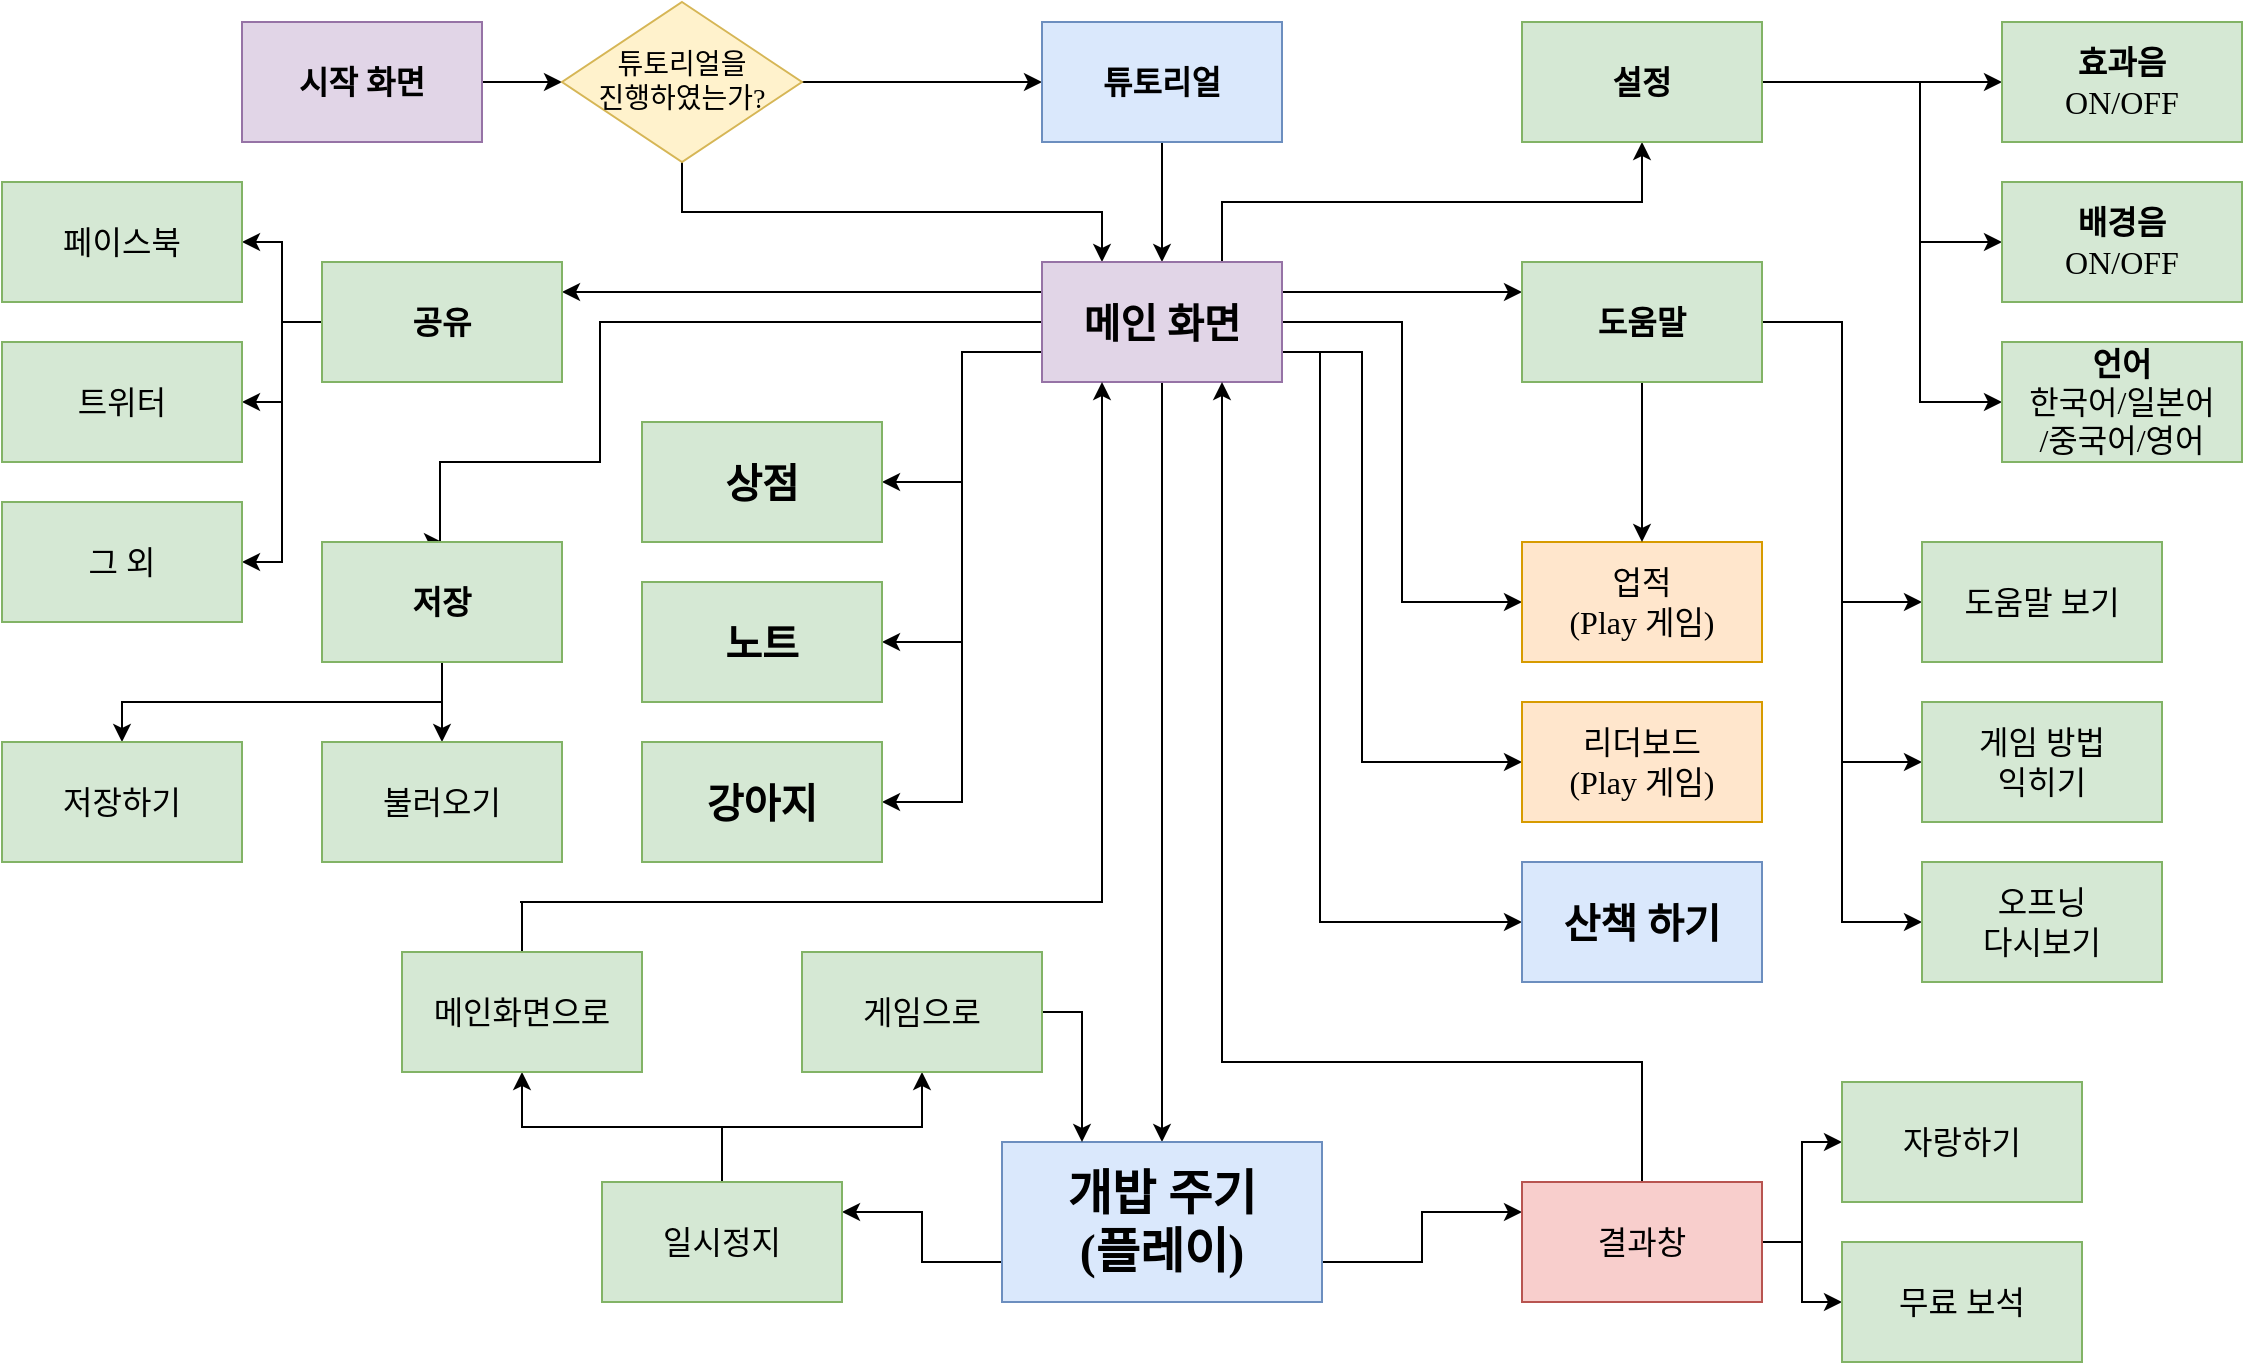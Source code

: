 <mxfile version="12.1.3" type="github" pages="1">
  <diagram id="CbqubE26liiaIoYuW3zU" name="Page-1">
    <mxGraphModel dx="2179" dy="1113" grid="1" gridSize="10" guides="1" tooltips="1" connect="1" arrows="1" fold="1" page="1" pageScale="1" pageWidth="827" pageHeight="1169" math="0" shadow="0">
      <root>
        <mxCell id="0"/>
        <mxCell id="1" parent="0"/>
        <mxCell id="TBT-of8__Zpy7oLFt57h-6" value="" style="edgeStyle=orthogonalEdgeStyle;rounded=0;orthogonalLoop=1;jettySize=auto;html=1;fontFamily=Verdana;" edge="1" parent="1" source="TBT-of8__Zpy7oLFt57h-1" target="TBT-of8__Zpy7oLFt57h-2">
          <mxGeometry relative="1" as="geometry"/>
        </mxCell>
        <mxCell id="TBT-of8__Zpy7oLFt57h-1" value="&lt;font style=&quot;font-size: 16px&quot;&gt;&lt;b&gt;시작 화면&lt;/b&gt;&lt;/font&gt;" style="rounded=0;whiteSpace=wrap;html=1;fillColor=#e1d5e7;strokeColor=#9673a6;fontFamily=Verdana;" vertex="1" parent="1">
          <mxGeometry x="-80" y="40" width="120" height="60" as="geometry"/>
        </mxCell>
        <mxCell id="TBT-of8__Zpy7oLFt57h-7" value="" style="edgeStyle=orthogonalEdgeStyle;rounded=0;orthogonalLoop=1;jettySize=auto;html=1;fontFamily=Verdana;" edge="1" parent="1" source="TBT-of8__Zpy7oLFt57h-2" target="TBT-of8__Zpy7oLFt57h-3">
          <mxGeometry relative="1" as="geometry"/>
        </mxCell>
        <mxCell id="TBT-of8__Zpy7oLFt57h-68" style="edgeStyle=orthogonalEdgeStyle;rounded=0;orthogonalLoop=1;jettySize=auto;html=1;exitX=0.5;exitY=1;exitDx=0;exitDy=0;entryX=0.25;entryY=0;entryDx=0;entryDy=0;fontFamily=Verdana;fontSize=16;" edge="1" parent="1" source="TBT-of8__Zpy7oLFt57h-2" target="TBT-of8__Zpy7oLFt57h-4">
          <mxGeometry relative="1" as="geometry"/>
        </mxCell>
        <mxCell id="TBT-of8__Zpy7oLFt57h-2" value="&lt;font style=&quot;font-size: 14px&quot;&gt;튜토리얼을&lt;br&gt;진행하였는가?&lt;/font&gt;" style="rhombus;whiteSpace=wrap;html=1;fillColor=#fff2cc;strokeColor=#d6b656;fontFamily=Verdana;" vertex="1" parent="1">
          <mxGeometry x="80" y="30" width="120" height="80" as="geometry"/>
        </mxCell>
        <mxCell id="TBT-of8__Zpy7oLFt57h-11" value="" style="edgeStyle=orthogonalEdgeStyle;rounded=0;orthogonalLoop=1;jettySize=auto;html=1;fontFamily=Verdana;" edge="1" parent="1" source="TBT-of8__Zpy7oLFt57h-3" target="TBT-of8__Zpy7oLFt57h-4">
          <mxGeometry relative="1" as="geometry"/>
        </mxCell>
        <mxCell id="TBT-of8__Zpy7oLFt57h-3" value="&lt;font style=&quot;font-size: 16px&quot;&gt;&lt;b&gt;튜토리얼&lt;/b&gt;&lt;/font&gt;" style="rounded=0;whiteSpace=wrap;html=1;fillColor=#dae8fc;strokeColor=#6c8ebf;fontFamily=Verdana;" vertex="1" parent="1">
          <mxGeometry x="320" y="40" width="120" height="60" as="geometry"/>
        </mxCell>
        <mxCell id="TBT-of8__Zpy7oLFt57h-13" value="" style="edgeStyle=orthogonalEdgeStyle;rounded=0;orthogonalLoop=1;jettySize=auto;html=1;exitX=0.75;exitY=0;exitDx=0;exitDy=0;fontFamily=Verdana;" edge="1" parent="1" source="TBT-of8__Zpy7oLFt57h-4" target="TBT-of8__Zpy7oLFt57h-12">
          <mxGeometry relative="1" as="geometry"/>
        </mxCell>
        <mxCell id="TBT-of8__Zpy7oLFt57h-50" style="edgeStyle=orthogonalEdgeStyle;rounded=0;orthogonalLoop=1;jettySize=auto;html=1;entryX=0;entryY=0.5;entryDx=0;entryDy=0;fontFamily=Verdana;fontSize=16;exitX=1;exitY=0.5;exitDx=0;exitDy=0;" edge="1" parent="1" source="TBT-of8__Zpy7oLFt57h-4" target="TBT-of8__Zpy7oLFt57h-20">
          <mxGeometry relative="1" as="geometry">
            <mxPoint x="450" y="270" as="sourcePoint"/>
            <Array as="points">
              <mxPoint x="500" y="190"/>
              <mxPoint x="500" y="330"/>
            </Array>
          </mxGeometry>
        </mxCell>
        <mxCell id="TBT-of8__Zpy7oLFt57h-51" style="edgeStyle=orthogonalEdgeStyle;rounded=0;orthogonalLoop=1;jettySize=auto;html=1;exitX=1;exitY=0.75;exitDx=0;exitDy=0;entryX=0;entryY=0.5;entryDx=0;entryDy=0;fontFamily=Verdana;fontSize=16;" edge="1" parent="1" source="TBT-of8__Zpy7oLFt57h-4" target="TBT-of8__Zpy7oLFt57h-22">
          <mxGeometry relative="1" as="geometry">
            <Array as="points">
              <mxPoint x="480" y="205"/>
              <mxPoint x="480" y="410"/>
            </Array>
          </mxGeometry>
        </mxCell>
        <mxCell id="TBT-of8__Zpy7oLFt57h-57" style="edgeStyle=orthogonalEdgeStyle;rounded=0;orthogonalLoop=1;jettySize=auto;html=1;exitX=1;exitY=0.75;exitDx=0;exitDy=0;entryX=0;entryY=0.5;entryDx=0;entryDy=0;fontFamily=Verdana;fontSize=16;" edge="1" parent="1" source="TBT-of8__Zpy7oLFt57h-4" target="TBT-of8__Zpy7oLFt57h-52">
          <mxGeometry relative="1" as="geometry">
            <Array as="points">
              <mxPoint x="459" y="205"/>
              <mxPoint x="459" y="490"/>
            </Array>
          </mxGeometry>
        </mxCell>
        <mxCell id="TBT-of8__Zpy7oLFt57h-59" style="edgeStyle=orthogonalEdgeStyle;rounded=0;orthogonalLoop=1;jettySize=auto;html=1;exitX=1;exitY=0.25;exitDx=0;exitDy=0;entryX=0;entryY=0.25;entryDx=0;entryDy=0;fontFamily=Verdana;fontSize=16;" edge="1" parent="1" source="TBT-of8__Zpy7oLFt57h-4" target="TBT-of8__Zpy7oLFt57h-41">
          <mxGeometry relative="1" as="geometry"/>
        </mxCell>
        <mxCell id="TBT-of8__Zpy7oLFt57h-63" style="edgeStyle=orthogonalEdgeStyle;rounded=0;orthogonalLoop=1;jettySize=auto;html=1;exitX=0.5;exitY=1;exitDx=0;exitDy=0;entryX=0.5;entryY=0;entryDx=0;entryDy=0;fontFamily=Verdana;fontSize=16;" edge="1" parent="1" source="TBT-of8__Zpy7oLFt57h-4" target="TBT-of8__Zpy7oLFt57h-60">
          <mxGeometry relative="1" as="geometry"/>
        </mxCell>
        <mxCell id="TBT-of8__Zpy7oLFt57h-69" style="edgeStyle=orthogonalEdgeStyle;rounded=0;orthogonalLoop=1;jettySize=auto;html=1;exitX=0;exitY=0.25;exitDx=0;exitDy=0;entryX=1;entryY=0.25;entryDx=0;entryDy=0;fontFamily=Verdana;fontSize=16;" edge="1" parent="1" source="TBT-of8__Zpy7oLFt57h-4" target="TBT-of8__Zpy7oLFt57h-24">
          <mxGeometry relative="1" as="geometry"/>
        </mxCell>
        <mxCell id="TBT-of8__Zpy7oLFt57h-70" style="edgeStyle=orthogonalEdgeStyle;rounded=0;orthogonalLoop=1;jettySize=auto;html=1;exitX=0;exitY=0.5;exitDx=0;exitDy=0;entryX=0.5;entryY=0;entryDx=0;entryDy=0;fontFamily=Verdana;fontSize=16;" edge="1" parent="1" source="TBT-of8__Zpy7oLFt57h-4" target="TBT-of8__Zpy7oLFt57h-33">
          <mxGeometry relative="1" as="geometry">
            <Array as="points">
              <mxPoint x="99" y="190"/>
              <mxPoint x="99" y="260"/>
              <mxPoint x="19" y="260"/>
            </Array>
          </mxGeometry>
        </mxCell>
        <mxCell id="TBT-of8__Zpy7oLFt57h-71" style="edgeStyle=orthogonalEdgeStyle;rounded=0;orthogonalLoop=1;jettySize=auto;html=1;exitX=0;exitY=0.75;exitDx=0;exitDy=0;entryX=1;entryY=0.5;entryDx=0;entryDy=0;fontFamily=Verdana;fontSize=16;" edge="1" parent="1" source="TBT-of8__Zpy7oLFt57h-4" target="TBT-of8__Zpy7oLFt57h-53">
          <mxGeometry relative="1" as="geometry"/>
        </mxCell>
        <mxCell id="TBT-of8__Zpy7oLFt57h-72" style="edgeStyle=orthogonalEdgeStyle;rounded=0;orthogonalLoop=1;jettySize=auto;html=1;exitX=0;exitY=0.75;exitDx=0;exitDy=0;entryX=1;entryY=0.5;entryDx=0;entryDy=0;fontFamily=Verdana;fontSize=16;" edge="1" parent="1" source="TBT-of8__Zpy7oLFt57h-4" target="TBT-of8__Zpy7oLFt57h-55">
          <mxGeometry relative="1" as="geometry"/>
        </mxCell>
        <mxCell id="TBT-of8__Zpy7oLFt57h-73" style="edgeStyle=orthogonalEdgeStyle;rounded=0;orthogonalLoop=1;jettySize=auto;html=1;exitX=0;exitY=0.75;exitDx=0;exitDy=0;entryX=1;entryY=0.5;entryDx=0;entryDy=0;fontFamily=Verdana;fontSize=16;" edge="1" parent="1" source="TBT-of8__Zpy7oLFt57h-4" target="TBT-of8__Zpy7oLFt57h-56">
          <mxGeometry relative="1" as="geometry"/>
        </mxCell>
        <mxCell id="TBT-of8__Zpy7oLFt57h-4" value="&lt;font style=&quot;font-size: 20px&quot;&gt;&lt;b&gt;메인 화면&lt;/b&gt;&lt;/font&gt;" style="rounded=0;whiteSpace=wrap;html=1;fillColor=#e1d5e7;strokeColor=#9673a6;fontFamily=Verdana;" vertex="1" parent="1">
          <mxGeometry x="320" y="160" width="120" height="60" as="geometry"/>
        </mxCell>
        <mxCell id="TBT-of8__Zpy7oLFt57h-15" value="" style="edgeStyle=orthogonalEdgeStyle;rounded=0;orthogonalLoop=1;jettySize=auto;html=1;fontFamily=Verdana;" edge="1" parent="1" source="TBT-of8__Zpy7oLFt57h-12" target="TBT-of8__Zpy7oLFt57h-14">
          <mxGeometry relative="1" as="geometry"/>
        </mxCell>
        <mxCell id="TBT-of8__Zpy7oLFt57h-18" style="edgeStyle=orthogonalEdgeStyle;rounded=0;orthogonalLoop=1;jettySize=auto;html=1;exitX=1;exitY=0.5;exitDx=0;exitDy=0;entryX=0;entryY=0.5;entryDx=0;entryDy=0;fontFamily=Verdana;" edge="1" parent="1" source="TBT-of8__Zpy7oLFt57h-12" target="TBT-of8__Zpy7oLFt57h-16">
          <mxGeometry relative="1" as="geometry">
            <Array as="points">
              <mxPoint x="759" y="70"/>
              <mxPoint x="759" y="150"/>
            </Array>
          </mxGeometry>
        </mxCell>
        <mxCell id="TBT-of8__Zpy7oLFt57h-19" style="edgeStyle=orthogonalEdgeStyle;rounded=0;orthogonalLoop=1;jettySize=auto;html=1;exitX=1;exitY=0.5;exitDx=0;exitDy=0;entryX=0;entryY=0.5;entryDx=0;entryDy=0;fontFamily=Verdana;" edge="1" parent="1" source="TBT-of8__Zpy7oLFt57h-12" target="TBT-of8__Zpy7oLFt57h-17">
          <mxGeometry relative="1" as="geometry">
            <Array as="points">
              <mxPoint x="759" y="70"/>
              <mxPoint x="759" y="230"/>
            </Array>
          </mxGeometry>
        </mxCell>
        <mxCell id="TBT-of8__Zpy7oLFt57h-12" value="&lt;font size=&quot;1&quot;&gt;&lt;span style=&quot;font-size: 16px&quot;&gt;&lt;b&gt;설정&lt;/b&gt;&lt;/span&gt;&lt;/font&gt;" style="rounded=0;whiteSpace=wrap;html=1;fillColor=#d5e8d4;strokeColor=#82b366;fontFamily=Verdana;" vertex="1" parent="1">
          <mxGeometry x="560" y="40" width="120" height="60" as="geometry"/>
        </mxCell>
        <mxCell id="TBT-of8__Zpy7oLFt57h-14" value="&lt;font size=&quot;1&quot;&gt;&lt;span style=&quot;font-size: 16px&quot;&gt;&lt;b&gt;효과음&lt;/b&gt;&lt;br&gt;ON/OFF&lt;br&gt;&lt;/span&gt;&lt;/font&gt;" style="rounded=0;whiteSpace=wrap;html=1;fillColor=#d5e8d4;strokeColor=#82b366;fontFamily=Verdana;" vertex="1" parent="1">
          <mxGeometry x="800" y="40" width="120" height="60" as="geometry"/>
        </mxCell>
        <mxCell id="TBT-of8__Zpy7oLFt57h-16" value="&lt;font&gt;&lt;span style=&quot;font-size: 16px&quot;&gt;&lt;b&gt;배경음&lt;/b&gt;&lt;br&gt;ON/OFF&lt;br&gt;&lt;/span&gt;&lt;/font&gt;" style="rounded=0;whiteSpace=wrap;html=1;fillColor=#d5e8d4;strokeColor=#82b366;fontFamily=Verdana;" vertex="1" parent="1">
          <mxGeometry x="800" y="120" width="120" height="60" as="geometry"/>
        </mxCell>
        <mxCell id="TBT-of8__Zpy7oLFt57h-17" value="&lt;font size=&quot;1&quot;&gt;&lt;span style=&quot;font-size: 16px&quot;&gt;&lt;b&gt;언어&lt;/b&gt;&lt;br&gt;한국어/일본어&lt;br&gt;/중국어/영어&lt;br&gt;&lt;/span&gt;&lt;/font&gt;" style="rounded=0;whiteSpace=wrap;html=1;fillColor=#d5e8d4;strokeColor=#82b366;fontFamily=Verdana;" vertex="1" parent="1">
          <mxGeometry x="800" y="200" width="120" height="60" as="geometry"/>
        </mxCell>
        <mxCell id="TBT-of8__Zpy7oLFt57h-20" value="&lt;font style=&quot;font-size: 16px&quot;&gt;업적&lt;br&gt;(Play 게임)&lt;br&gt;&lt;/font&gt;" style="rounded=0;whiteSpace=wrap;html=1;fillColor=#ffe6cc;strokeColor=#d79b00;fontFamily=Verdana;" vertex="1" parent="1">
          <mxGeometry x="560" y="300" width="120" height="60" as="geometry"/>
        </mxCell>
        <mxCell id="TBT-of8__Zpy7oLFt57h-22" value="&lt;font style=&quot;font-size: 16px&quot;&gt;리더보드&lt;br&gt;&lt;/font&gt;&lt;span style=&quot;font-size: 16px&quot;&gt;(Play 게임)&lt;/span&gt;" style="rounded=0;whiteSpace=wrap;html=1;fillColor=#ffe6cc;strokeColor=#d79b00;fontFamily=Verdana;" vertex="1" parent="1">
          <mxGeometry x="560" y="380" width="120" height="60" as="geometry"/>
        </mxCell>
        <mxCell id="TBT-of8__Zpy7oLFt57h-30" style="edgeStyle=orthogonalEdgeStyle;rounded=0;orthogonalLoop=1;jettySize=auto;html=1;exitX=0;exitY=0.5;exitDx=0;exitDy=0;entryX=1;entryY=0.5;entryDx=0;entryDy=0;fontFamily=Verdana;" edge="1" parent="1" source="TBT-of8__Zpy7oLFt57h-24" target="TBT-of8__Zpy7oLFt57h-27">
          <mxGeometry relative="1" as="geometry"/>
        </mxCell>
        <mxCell id="TBT-of8__Zpy7oLFt57h-31" style="edgeStyle=orthogonalEdgeStyle;rounded=0;orthogonalLoop=1;jettySize=auto;html=1;exitX=0;exitY=0.5;exitDx=0;exitDy=0;entryX=1;entryY=0.5;entryDx=0;entryDy=0;fontFamily=Verdana;" edge="1" parent="1" source="TBT-of8__Zpy7oLFt57h-24" target="TBT-of8__Zpy7oLFt57h-28">
          <mxGeometry relative="1" as="geometry"/>
        </mxCell>
        <mxCell id="TBT-of8__Zpy7oLFt57h-43" style="edgeStyle=orthogonalEdgeStyle;rounded=0;orthogonalLoop=1;jettySize=auto;html=1;exitX=0;exitY=0.5;exitDx=0;exitDy=0;entryX=1;entryY=0.5;entryDx=0;entryDy=0;fontFamily=Verdana;fontSize=16;" edge="1" parent="1" source="TBT-of8__Zpy7oLFt57h-24" target="TBT-of8__Zpy7oLFt57h-26">
          <mxGeometry relative="1" as="geometry"/>
        </mxCell>
        <mxCell id="TBT-of8__Zpy7oLFt57h-24" value="&lt;font size=&quot;1&quot;&gt;&lt;span style=&quot;font-size: 16px&quot;&gt;&lt;b&gt;공유&lt;/b&gt;&lt;/span&gt;&lt;/font&gt;" style="rounded=0;whiteSpace=wrap;html=1;fillColor=#d5e8d4;strokeColor=#82b366;fontFamily=Verdana;" vertex="1" parent="1">
          <mxGeometry x="-40" y="160" width="120" height="60" as="geometry"/>
        </mxCell>
        <mxCell id="TBT-of8__Zpy7oLFt57h-26" value="&lt;font style=&quot;font-size: 16px;&quot;&gt;&lt;span style=&quot;font-size: 16px;&quot;&gt;&lt;span style=&quot;font-size: 16px;&quot;&gt;페이스북&lt;/span&gt;&lt;br style=&quot;font-size: 16px;&quot;&gt;&lt;/span&gt;&lt;/font&gt;" style="rounded=0;whiteSpace=wrap;html=1;fillColor=#d5e8d4;strokeColor=#82b366;fontFamily=Verdana;fontSize=16;fontStyle=0" vertex="1" parent="1">
          <mxGeometry x="-200" y="120" width="120" height="60" as="geometry"/>
        </mxCell>
        <mxCell id="TBT-of8__Zpy7oLFt57h-27" value="&lt;span style=&quot;font-size: 16px;&quot;&gt;트위터&lt;/span&gt;" style="rounded=0;whiteSpace=wrap;html=1;fillColor=#d5e8d4;strokeColor=#82b366;fontFamily=Verdana;fontSize=16;fontStyle=0" vertex="1" parent="1">
          <mxGeometry x="-200" y="200" width="120" height="60" as="geometry"/>
        </mxCell>
        <mxCell id="TBT-of8__Zpy7oLFt57h-28" value="&lt;font style=&quot;font-size: 16px;&quot;&gt;&lt;span style=&quot;font-size: 16px;&quot;&gt;&lt;span style=&quot;font-size: 16px;&quot;&gt;그 외&lt;/span&gt;&lt;br style=&quot;font-size: 16px;&quot;&gt;&lt;/span&gt;&lt;/font&gt;" style="rounded=0;whiteSpace=wrap;html=1;fillColor=#d5e8d4;strokeColor=#82b366;fontFamily=Verdana;fontSize=16;fontStyle=0" vertex="1" parent="1">
          <mxGeometry x="-200" y="280" width="120" height="60" as="geometry"/>
        </mxCell>
        <mxCell id="TBT-of8__Zpy7oLFt57h-39" style="edgeStyle=orthogonalEdgeStyle;rounded=0;orthogonalLoop=1;jettySize=auto;html=1;exitX=0.5;exitY=1;exitDx=0;exitDy=0;entryX=0.5;entryY=0;entryDx=0;entryDy=0;fontFamily=Verdana;fontSize=16;" edge="1" parent="1" source="TBT-of8__Zpy7oLFt57h-33" target="TBT-of8__Zpy7oLFt57h-35">
          <mxGeometry relative="1" as="geometry"/>
        </mxCell>
        <mxCell id="TBT-of8__Zpy7oLFt57h-40" style="edgeStyle=orthogonalEdgeStyle;rounded=0;orthogonalLoop=1;jettySize=auto;html=1;exitX=0.5;exitY=1;exitDx=0;exitDy=0;entryX=0.5;entryY=0;entryDx=0;entryDy=0;fontFamily=Verdana;fontSize=16;" edge="1" parent="1" source="TBT-of8__Zpy7oLFt57h-33" target="TBT-of8__Zpy7oLFt57h-36">
          <mxGeometry relative="1" as="geometry"/>
        </mxCell>
        <mxCell id="TBT-of8__Zpy7oLFt57h-33" value="&lt;span style=&quot;font-size: 16px&quot;&gt;&lt;b&gt;저장&lt;/b&gt;&lt;/span&gt;" style="rounded=0;whiteSpace=wrap;html=1;fillColor=#d5e8d4;strokeColor=#82b366;fontFamily=Verdana;" vertex="1" parent="1">
          <mxGeometry x="-40" y="300" width="120" height="60" as="geometry"/>
        </mxCell>
        <mxCell id="TBT-of8__Zpy7oLFt57h-35" value="&lt;span style=&quot;font-size: 16px&quot;&gt;저장하기&lt;/span&gt;" style="rounded=0;whiteSpace=wrap;html=1;fillColor=#d5e8d4;strokeColor=#82b366;fontFamily=Verdana;" vertex="1" parent="1">
          <mxGeometry x="-200" y="400" width="120" height="60" as="geometry"/>
        </mxCell>
        <mxCell id="TBT-of8__Zpy7oLFt57h-36" value="&lt;span style=&quot;font-size: 16px&quot;&gt;불러오기&lt;/span&gt;" style="rounded=0;whiteSpace=wrap;html=1;fillColor=#d5e8d4;strokeColor=#82b366;fontFamily=Verdana;" vertex="1" parent="1">
          <mxGeometry x="-40" y="400" width="120" height="60" as="geometry"/>
        </mxCell>
        <mxCell id="TBT-of8__Zpy7oLFt57h-47" style="edgeStyle=orthogonalEdgeStyle;rounded=0;orthogonalLoop=1;jettySize=auto;html=1;exitX=1;exitY=0.5;exitDx=0;exitDy=0;entryX=0;entryY=0.5;entryDx=0;entryDy=0;fontFamily=Verdana;fontSize=16;" edge="1" parent="1" source="TBT-of8__Zpy7oLFt57h-41" target="TBT-of8__Zpy7oLFt57h-44">
          <mxGeometry relative="1" as="geometry"/>
        </mxCell>
        <mxCell id="TBT-of8__Zpy7oLFt57h-48" style="edgeStyle=orthogonalEdgeStyle;rounded=0;orthogonalLoop=1;jettySize=auto;html=1;exitX=1;exitY=0.5;exitDx=0;exitDy=0;entryX=0;entryY=0.5;entryDx=0;entryDy=0;fontFamily=Verdana;fontSize=16;" edge="1" parent="1" source="TBT-of8__Zpy7oLFt57h-41" target="TBT-of8__Zpy7oLFt57h-45">
          <mxGeometry relative="1" as="geometry"/>
        </mxCell>
        <mxCell id="TBT-of8__Zpy7oLFt57h-49" style="edgeStyle=orthogonalEdgeStyle;rounded=0;orthogonalLoop=1;jettySize=auto;html=1;exitX=1;exitY=0.5;exitDx=0;exitDy=0;entryX=0;entryY=0.5;entryDx=0;entryDy=0;fontFamily=Verdana;fontSize=16;" edge="1" parent="1" source="TBT-of8__Zpy7oLFt57h-41" target="TBT-of8__Zpy7oLFt57h-46">
          <mxGeometry relative="1" as="geometry"/>
        </mxCell>
        <mxCell id="TBT-of8__Zpy7oLFt57h-58" value="" style="edgeStyle=orthogonalEdgeStyle;rounded=0;orthogonalLoop=1;jettySize=auto;html=1;fontFamily=Verdana;fontSize=16;" edge="1" parent="1" source="TBT-of8__Zpy7oLFt57h-41" target="TBT-of8__Zpy7oLFt57h-20">
          <mxGeometry relative="1" as="geometry"/>
        </mxCell>
        <mxCell id="TBT-of8__Zpy7oLFt57h-41" value="&lt;font size=&quot;1&quot;&gt;&lt;span style=&quot;font-size: 16px&quot;&gt;&lt;b&gt;도움말&lt;/b&gt;&lt;/span&gt;&lt;/font&gt;" style="rounded=0;whiteSpace=wrap;html=1;fillColor=#d5e8d4;strokeColor=#82b366;fontFamily=Verdana;" vertex="1" parent="1">
          <mxGeometry x="560" y="160" width="120" height="60" as="geometry"/>
        </mxCell>
        <mxCell id="TBT-of8__Zpy7oLFt57h-44" value="&lt;font style=&quot;font-size: 16px&quot;&gt;&lt;span style=&quot;font-size: 16px&quot;&gt;&lt;span style=&quot;font-size: 16px&quot;&gt;도움말 보기&lt;/span&gt;&lt;br style=&quot;font-size: 16px&quot;&gt;&lt;/span&gt;&lt;/font&gt;" style="rounded=0;whiteSpace=wrap;html=1;fillColor=#d5e8d4;strokeColor=#82b366;fontFamily=Verdana;fontSize=16;fontStyle=0" vertex="1" parent="1">
          <mxGeometry x="760" y="300" width="120" height="60" as="geometry"/>
        </mxCell>
        <mxCell id="TBT-of8__Zpy7oLFt57h-45" value="&lt;span style=&quot;font-size: 16px&quot;&gt;게임 방법&lt;br&gt;익히기&lt;br&gt;&lt;/span&gt;" style="rounded=0;whiteSpace=wrap;html=1;fillColor=#d5e8d4;strokeColor=#82b366;fontFamily=Verdana;fontSize=16;fontStyle=0" vertex="1" parent="1">
          <mxGeometry x="760" y="380" width="120" height="60" as="geometry"/>
        </mxCell>
        <mxCell id="TBT-of8__Zpy7oLFt57h-46" value="&lt;font style=&quot;font-size: 16px&quot;&gt;&lt;span style=&quot;font-size: 16px&quot;&gt;&lt;span style=&quot;font-size: 16px&quot;&gt;오프닝&lt;br&gt;&lt;/span&gt;다시보기&lt;br style=&quot;font-size: 16px&quot;&gt;&lt;/span&gt;&lt;/font&gt;" style="rounded=0;whiteSpace=wrap;html=1;fillColor=#d5e8d4;strokeColor=#82b366;fontFamily=Verdana;fontSize=16;fontStyle=0" vertex="1" parent="1">
          <mxGeometry x="760" y="460" width="120" height="60" as="geometry"/>
        </mxCell>
        <mxCell id="TBT-of8__Zpy7oLFt57h-52" value="&lt;font size=&quot;1&quot;&gt;&lt;b style=&quot;font-size: 20px&quot;&gt;산책 하기&lt;/b&gt;&lt;/font&gt;" style="rounded=0;whiteSpace=wrap;html=1;fillColor=#dae8fc;strokeColor=#6c8ebf;fontFamily=Verdana;" vertex="1" parent="1">
          <mxGeometry x="560" y="460" width="120" height="60" as="geometry"/>
        </mxCell>
        <mxCell id="TBT-of8__Zpy7oLFt57h-53" value="&lt;font size=&quot;1&quot;&gt;&lt;b style=&quot;font-size: 20px&quot;&gt;상점&lt;/b&gt;&lt;/font&gt;" style="rounded=0;whiteSpace=wrap;html=1;fillColor=#d5e8d4;strokeColor=#82b366;fontFamily=Verdana;" vertex="1" parent="1">
          <mxGeometry x="120" y="240" width="120" height="60" as="geometry"/>
        </mxCell>
        <mxCell id="TBT-of8__Zpy7oLFt57h-55" value="&lt;span style=&quot;font-size: 20px&quot;&gt;&lt;b&gt;노트&lt;/b&gt;&lt;/span&gt;" style="rounded=0;whiteSpace=wrap;html=1;fillColor=#d5e8d4;strokeColor=#82b366;fontFamily=Verdana;" vertex="1" parent="1">
          <mxGeometry x="120" y="320" width="120" height="60" as="geometry"/>
        </mxCell>
        <mxCell id="TBT-of8__Zpy7oLFt57h-56" value="&lt;font size=&quot;1&quot;&gt;&lt;b style=&quot;font-size: 20px&quot;&gt;강아지&lt;/b&gt;&lt;/font&gt;" style="rounded=0;whiteSpace=wrap;html=1;fillColor=#d5e8d4;strokeColor=#82b366;fontFamily=Verdana;" vertex="1" parent="1">
          <mxGeometry x="120" y="400" width="120" height="60" as="geometry"/>
        </mxCell>
        <mxCell id="TBT-of8__Zpy7oLFt57h-96" style="edgeStyle=orthogonalEdgeStyle;rounded=0;orthogonalLoop=1;jettySize=auto;html=1;exitX=0;exitY=0.75;exitDx=0;exitDy=0;entryX=1;entryY=0.25;entryDx=0;entryDy=0;fontFamily=Verdana;fontSize=16;" edge="1" parent="1" source="TBT-of8__Zpy7oLFt57h-60" target="TBT-of8__Zpy7oLFt57h-74">
          <mxGeometry relative="1" as="geometry"/>
        </mxCell>
        <mxCell id="TBT-of8__Zpy7oLFt57h-97" style="edgeStyle=orthogonalEdgeStyle;rounded=0;orthogonalLoop=1;jettySize=auto;html=1;exitX=1;exitY=0.75;exitDx=0;exitDy=0;entryX=0;entryY=0.25;entryDx=0;entryDy=0;fontFamily=Verdana;fontSize=16;" edge="1" parent="1" source="TBT-of8__Zpy7oLFt57h-60" target="TBT-of8__Zpy7oLFt57h-82">
          <mxGeometry relative="1" as="geometry"/>
        </mxCell>
        <mxCell id="TBT-of8__Zpy7oLFt57h-60" value="&lt;font style=&quot;font-size: 24px&quot;&gt;&lt;b&gt;개밥 주기&lt;br&gt;(플레이)&lt;br&gt;&lt;/b&gt;&lt;/font&gt;" style="rounded=0;whiteSpace=wrap;html=1;fillColor=#dae8fc;strokeColor=#6c8ebf;fontFamily=Verdana;" vertex="1" parent="1">
          <mxGeometry x="300" y="600" width="160" height="80" as="geometry"/>
        </mxCell>
        <mxCell id="TBT-of8__Zpy7oLFt57h-78" style="edgeStyle=orthogonalEdgeStyle;rounded=0;orthogonalLoop=1;jettySize=auto;html=1;exitX=0.5;exitY=0;exitDx=0;exitDy=0;entryX=0.5;entryY=1;entryDx=0;entryDy=0;fontFamily=Verdana;fontSize=16;" edge="1" parent="1" source="TBT-of8__Zpy7oLFt57h-74" target="TBT-of8__Zpy7oLFt57h-76">
          <mxGeometry relative="1" as="geometry"/>
        </mxCell>
        <mxCell id="TBT-of8__Zpy7oLFt57h-79" style="edgeStyle=orthogonalEdgeStyle;rounded=0;orthogonalLoop=1;jettySize=auto;html=1;exitX=0.5;exitY=0;exitDx=0;exitDy=0;entryX=0.5;entryY=1;entryDx=0;entryDy=0;fontFamily=Verdana;fontSize=16;" edge="1" parent="1" source="TBT-of8__Zpy7oLFt57h-74" target="TBT-of8__Zpy7oLFt57h-77">
          <mxGeometry relative="1" as="geometry"/>
        </mxCell>
        <mxCell id="TBT-of8__Zpy7oLFt57h-74" value="&lt;font style=&quot;font-size: 16px&quot;&gt;&lt;span style=&quot;font-size: 16px&quot;&gt;일시정지&lt;br style=&quot;font-size: 16px&quot;&gt;&lt;/span&gt;&lt;/font&gt;" style="rounded=0;whiteSpace=wrap;html=1;fillColor=#d5e8d4;strokeColor=#82b366;fontFamily=Verdana;fontSize=16;fontStyle=0" vertex="1" parent="1">
          <mxGeometry x="100" y="620" width="120" height="60" as="geometry"/>
        </mxCell>
        <mxCell id="TBT-of8__Zpy7oLFt57h-81" style="edgeStyle=orthogonalEdgeStyle;rounded=0;orthogonalLoop=1;jettySize=auto;html=1;exitX=0.5;exitY=0;exitDx=0;exitDy=0;entryX=0.25;entryY=1;entryDx=0;entryDy=0;fontFamily=Verdana;fontSize=16;" edge="1" parent="1" source="TBT-of8__Zpy7oLFt57h-76" target="TBT-of8__Zpy7oLFt57h-4">
          <mxGeometry relative="1" as="geometry">
            <Array as="points">
              <mxPoint x="59" y="480"/>
              <mxPoint x="349" y="480"/>
            </Array>
          </mxGeometry>
        </mxCell>
        <mxCell id="TBT-of8__Zpy7oLFt57h-76" value="&lt;font style=&quot;font-size: 16px&quot;&gt;&lt;span style=&quot;font-size: 16px&quot;&gt;메인화면으로&lt;br style=&quot;font-size: 16px&quot;&gt;&lt;/span&gt;&lt;/font&gt;" style="rounded=0;whiteSpace=wrap;html=1;fillColor=#d5e8d4;strokeColor=#82b366;fontFamily=Verdana;fontSize=16;fontStyle=0" vertex="1" parent="1">
          <mxGeometry y="505" width="120" height="60" as="geometry"/>
        </mxCell>
        <mxCell id="TBT-of8__Zpy7oLFt57h-80" style="edgeStyle=orthogonalEdgeStyle;rounded=0;orthogonalLoop=1;jettySize=auto;html=1;exitX=1;exitY=0.5;exitDx=0;exitDy=0;entryX=0.25;entryY=0;entryDx=0;entryDy=0;fontFamily=Verdana;fontSize=16;" edge="1" parent="1" source="TBT-of8__Zpy7oLFt57h-77" target="TBT-of8__Zpy7oLFt57h-60">
          <mxGeometry relative="1" as="geometry"/>
        </mxCell>
        <mxCell id="TBT-of8__Zpy7oLFt57h-77" value="&lt;font style=&quot;font-size: 16px&quot;&gt;&lt;span style=&quot;font-size: 16px&quot;&gt;게임으로&lt;br style=&quot;font-size: 16px&quot;&gt;&lt;/span&gt;&lt;/font&gt;" style="rounded=0;whiteSpace=wrap;html=1;fillColor=#d5e8d4;strokeColor=#82b366;fontFamily=Verdana;fontSize=16;fontStyle=0" vertex="1" parent="1">
          <mxGeometry x="200" y="505" width="120" height="60" as="geometry"/>
        </mxCell>
        <mxCell id="TBT-of8__Zpy7oLFt57h-91" style="edgeStyle=orthogonalEdgeStyle;rounded=0;orthogonalLoop=1;jettySize=auto;html=1;exitX=1;exitY=0.5;exitDx=0;exitDy=0;entryX=0;entryY=0.5;entryDx=0;entryDy=0;fontFamily=Verdana;fontSize=16;" edge="1" parent="1" source="TBT-of8__Zpy7oLFt57h-82" target="TBT-of8__Zpy7oLFt57h-89">
          <mxGeometry relative="1" as="geometry"/>
        </mxCell>
        <mxCell id="TBT-of8__Zpy7oLFt57h-92" style="edgeStyle=orthogonalEdgeStyle;rounded=0;orthogonalLoop=1;jettySize=auto;html=1;exitX=1;exitY=0.5;exitDx=0;exitDy=0;entryX=0;entryY=0.5;entryDx=0;entryDy=0;fontFamily=Verdana;fontSize=16;" edge="1" parent="1" source="TBT-of8__Zpy7oLFt57h-82" target="TBT-of8__Zpy7oLFt57h-90">
          <mxGeometry relative="1" as="geometry"/>
        </mxCell>
        <mxCell id="TBT-of8__Zpy7oLFt57h-93" style="edgeStyle=orthogonalEdgeStyle;rounded=0;orthogonalLoop=1;jettySize=auto;html=1;exitX=0.5;exitY=0;exitDx=0;exitDy=0;entryX=0.75;entryY=1;entryDx=0;entryDy=0;fontFamily=Verdana;fontSize=16;" edge="1" parent="1" source="TBT-of8__Zpy7oLFt57h-82" target="TBT-of8__Zpy7oLFt57h-4">
          <mxGeometry relative="1" as="geometry">
            <Array as="points">
              <mxPoint x="619" y="560"/>
              <mxPoint x="409" y="560"/>
            </Array>
          </mxGeometry>
        </mxCell>
        <mxCell id="TBT-of8__Zpy7oLFt57h-82" value="결과창" style="rounded=0;whiteSpace=wrap;html=1;fontFamily=Verdana;fontSize=16;fillColor=#f8cecc;strokeColor=#b85450;" vertex="1" parent="1">
          <mxGeometry x="560" y="620" width="120" height="60" as="geometry"/>
        </mxCell>
        <mxCell id="TBT-of8__Zpy7oLFt57h-89" value="&lt;font style=&quot;font-size: 16px&quot;&gt;&lt;span style=&quot;font-size: 16px&quot;&gt;자랑하기&lt;br style=&quot;font-size: 16px&quot;&gt;&lt;/span&gt;&lt;/font&gt;" style="rounded=0;whiteSpace=wrap;html=1;fillColor=#d5e8d4;strokeColor=#82b366;fontFamily=Verdana;fontSize=16;fontStyle=0" vertex="1" parent="1">
          <mxGeometry x="720" y="570" width="120" height="60" as="geometry"/>
        </mxCell>
        <mxCell id="TBT-of8__Zpy7oLFt57h-90" value="&lt;font style=&quot;font-size: 16px&quot;&gt;&lt;span style=&quot;font-size: 16px&quot;&gt;무료 보석&lt;br style=&quot;font-size: 16px&quot;&gt;&lt;/span&gt;&lt;/font&gt;" style="rounded=0;whiteSpace=wrap;html=1;fillColor=#d5e8d4;strokeColor=#82b366;fontFamily=Verdana;fontSize=16;fontStyle=0" vertex="1" parent="1">
          <mxGeometry x="720" y="650" width="120" height="60" as="geometry"/>
        </mxCell>
      </root>
    </mxGraphModel>
  </diagram>
</mxfile>
